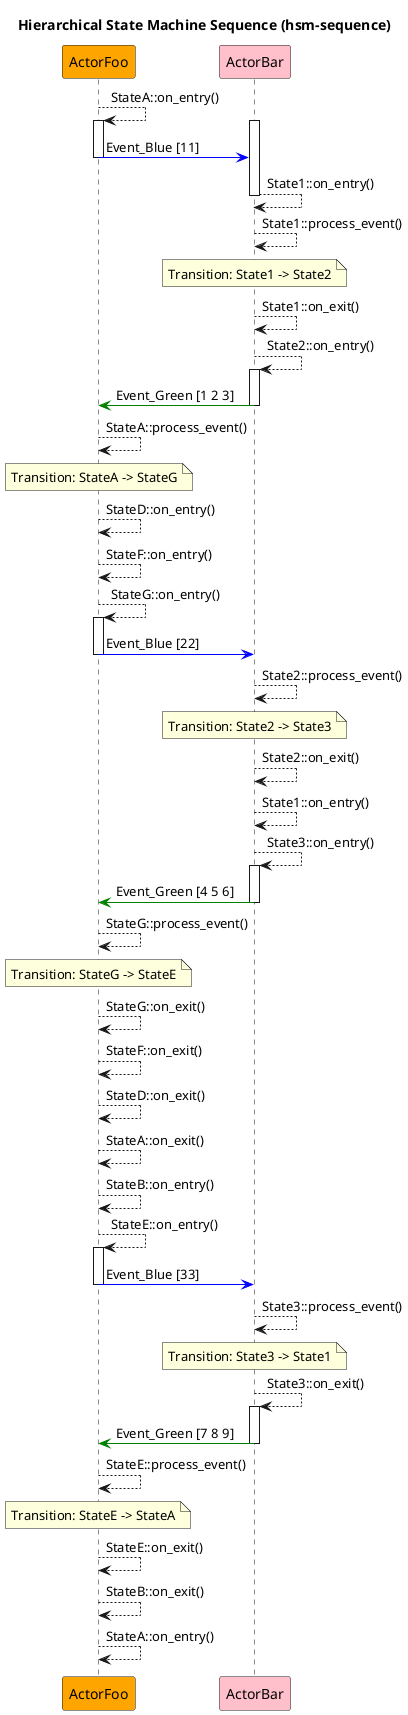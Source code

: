 @startuml transition
title Hierarchical State Machine Sequence (hsm-sequence)
participant ActorFoo as Foo #orange
participant ActorBar as Bar #pink

Foo-->Foo: StateA::on_entry()
activate Bar
activate Foo
Foo-[#blue]>Bar : Event_Blue [11]
deactivate Foo
Bar-->Bar: State1::on_entry()
deactivate Bar

Bar-->Bar: State1::process_event()
note over Bar: Transition: State1 -> State2
Bar-->Bar: State1::on_exit()
Bar-->Bar: State2::on_entry()
activate Bar
Bar-[#green]>Foo : Event_Green [1 2 3]
deactivate Bar

Foo-->Foo: StateA::process_event()
note over Foo: Transition: StateA -> StateG
Foo-->Foo: StateD::on_entry()
Foo-->Foo: StateF::on_entry()
Foo-->Foo: StateG::on_entry()
activate Foo
Foo-[#blue]>Bar : Event_Blue [22]
deactivate Foo

Bar-->Bar: State2::process_event()
note over Bar: Transition: State2 -> State3
Bar-->Bar: State2::on_exit()
'emmits event already
Bar-->Bar: State1::on_entry()
Bar-->Bar: State3::on_entry()
activate Bar
Bar-[#green]>Foo : Event_Green [4 5 6]
deactivate Bar

Foo-->Foo: StateG::process_event()
note over Foo: Transition: StateG -> StateE
Foo-->Foo: StateG::on_exit()
Foo-->Foo: StateF::on_exit()
Foo-->Foo: StateD::on_exit()
Foo-->Foo: StateA::on_exit()
Foo-->Foo: StateB::on_entry()
Foo-->Foo: StateE::on_entry()
activate Foo
Foo-[#blue]>Bar : Event_Blue [33]
deactivate Foo

Bar-->Bar: State3::process_event()
note over Bar: Transition: State3 -> State1
Bar-->Bar: State3::on_exit()
activate Bar
Bar-[#green]>Foo : Event_Green [7 8 9]
deactivate Bar

Foo-->Foo: StateE::process_event()
note over Foo: Transition: StateE -> StateA
Foo-->Foo: StateE::on_exit()
Foo-->Foo: StateB::on_exit()
Foo-->Foo: StateA::on_entry()

@enduml